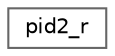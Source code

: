 digraph "Graphical Class Hierarchy"
{
 // LATEX_PDF_SIZE
  bgcolor="transparent";
  edge [fontname=Helvetica,fontsize=10,labelfontname=Helvetica,labelfontsize=10];
  node [fontname=Helvetica,fontsize=10,shape=box,height=0.2,width=0.4];
  rankdir="LR";
  Node0 [id="Node000000",label="pid2_r",height=0.2,width=0.4,color="grey40", fillcolor="white", style="filled",URL="$structpid2__r.html",tooltip=" "];
}
